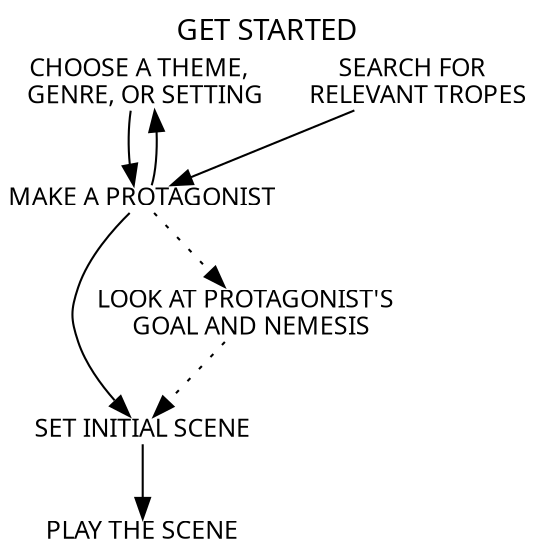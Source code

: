 digraph get_started {
    label = "GET STARTED";
    labelloc="t";
    fontname="Permanent Marker";
    node [shape="plain", style = "rounded", 
    fontname="Permanent Marker", fontsize=12]
    st1 [label = "CHOOSE A THEME, \n GENRE, OR SETTING"];
    st2 [label = "SEARCH FOR \n RELEVANT TROPES"];
    id1 [label = "SET INITIAL SCENE"];
    pg1 [label = "MAKE A PROTAGONIST"];
    pg2 [label = "LOOK AT PROTAGONIST'S \n GOAL AND NEMESIS"];
    id2 [label = "PLAY THE SCENE"];

    st1, st2 -> pg1;
    pg1 -> id1, st1;
    pg1 -> pg2 [style = "dotted"];
    pg2 -> id1 [style = "dotted"];
    id1 -> id2;

}
